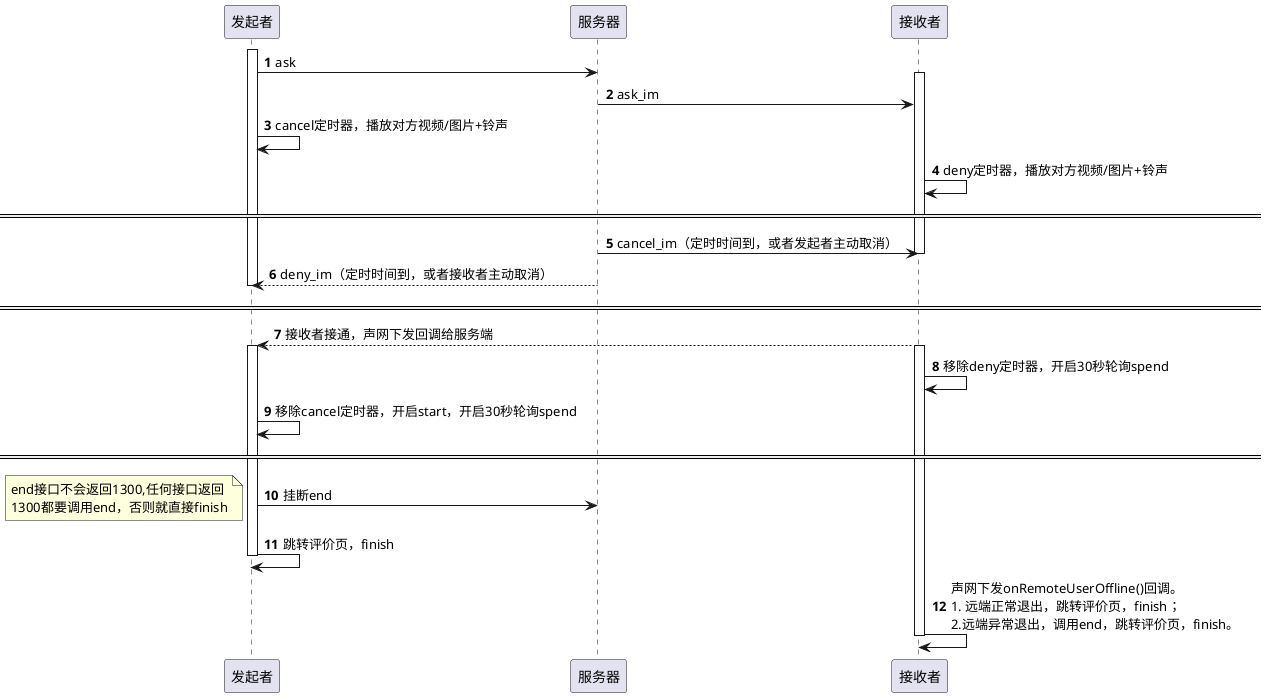 @startuml
'https://plantuml.com/sequence-diagram

autonumber
skinparam responseMessageBelowArrow true

activate 发起者
发起者 -> 服务器: ask
activate 接收者
服务器 -> 接收者: ask_im
发起者 -> 发起者 :cancel定时器，播放对方视频/图片+铃声
接收者 -> 接收者: deny定时器，播放对方视频/图片+铃声
====

服务器 -> 接收者 : cancel_im（定时时间到，或者发起者主动取消）
deactivate 接收者
服务器 --> 发起者 : deny_im（定时时间到，或者接收者主动取消）
deactivate 发起者
====

接收者 --> 发起者: 接收者接通，声网下发回调给服务端
activate 发起者
activate 接收者
接收者 -> 接收者: 移除deny定时器，开启30秒轮询spend
发起者 -> 发起者: 移除cancel定时器，开启start，开启30秒轮询spend
====

发起者 -> 服务器: 挂断end
note left: end接口不会返回1300,任何接口返回\n1300都要调用end，否则就直接finish
发起者 -> 发起者: 跳转评价页，finish
deactivate 发起者
接收者 -> 接收者: 声网下发onRemoteUserOffline()回调。\n1. 远端正常退出，跳转评价页，finish；\n2.远端异常退出，调用end，跳转评价页，finish。
deactivate 接收者

@enduml
